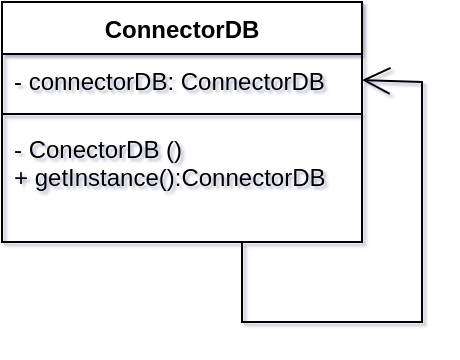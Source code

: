 <mxfile version="24.3.1" type="device">
  <diagram name="Page-1" id="_oIHhjaKvHXg8ML7cZND">
    <mxGraphModel dx="880" dy="468" grid="0" gridSize="10" guides="1" tooltips="1" connect="1" arrows="1" fold="1" page="1" pageScale="1" pageWidth="827" pageHeight="1169" math="0" shadow="1">
      <root>
        <mxCell id="0" />
        <mxCell id="1" parent="0" />
        <mxCell id="y8rvzMF5ALscN-g3hHrh-1" value="ConnectorDB" style="swimlane;fontStyle=1;align=center;verticalAlign=top;childLayout=stackLayout;horizontal=1;startSize=26;horizontalStack=0;resizeParent=1;resizeParentMax=0;resizeLast=0;collapsible=1;marginBottom=0;whiteSpace=wrap;html=1;" parent="1" vertex="1">
          <mxGeometry x="350" y="300" width="180" height="120" as="geometry" />
        </mxCell>
        <mxCell id="y8rvzMF5ALscN-g3hHrh-2" value="- connectorDB: ConnectorDB" style="text;strokeColor=none;fillColor=none;align=left;verticalAlign=top;spacingLeft=4;spacingRight=4;overflow=hidden;rotatable=0;points=[[0,0.5],[1,0.5]];portConstraint=eastwest;whiteSpace=wrap;html=1;" parent="y8rvzMF5ALscN-g3hHrh-1" vertex="1">
          <mxGeometry y="26" width="180" height="26" as="geometry" />
        </mxCell>
        <mxCell id="y8rvzMF5ALscN-g3hHrh-3" value="" style="line;strokeWidth=1;fillColor=none;align=left;verticalAlign=middle;spacingTop=-1;spacingLeft=3;spacingRight=3;rotatable=0;labelPosition=right;points=[];portConstraint=eastwest;strokeColor=inherit;" parent="y8rvzMF5ALscN-g3hHrh-1" vertex="1">
          <mxGeometry y="52" width="180" height="8" as="geometry" />
        </mxCell>
        <mxCell id="y8rvzMF5ALscN-g3hHrh-5" value="" style="endArrow=open;endFill=1;endSize=12;html=1;rounded=0;entryX=1;entryY=0.5;entryDx=0;entryDy=0;" parent="y8rvzMF5ALscN-g3hHrh-1" target="y8rvzMF5ALscN-g3hHrh-2" edge="1">
          <mxGeometry width="160" relative="1" as="geometry">
            <mxPoint x="120" y="120" as="sourcePoint" />
            <mxPoint x="210" y="-10" as="targetPoint" />
            <Array as="points">
              <mxPoint x="120" y="160" />
              <mxPoint x="210" y="160" />
              <mxPoint x="210" y="40" />
            </Array>
          </mxGeometry>
        </mxCell>
        <mxCell id="y8rvzMF5ALscN-g3hHrh-4" value="- ConectorDB ()&lt;div&gt;+ getInstance():ConnectorDB&lt;/div&gt;" style="text;strokeColor=none;fillColor=none;align=left;verticalAlign=top;spacingLeft=4;spacingRight=4;overflow=hidden;rotatable=0;points=[[0,0.5],[1,0.5]];portConstraint=eastwest;whiteSpace=wrap;html=1;" parent="y8rvzMF5ALscN-g3hHrh-1" vertex="1">
          <mxGeometry y="60" width="180" height="60" as="geometry" />
        </mxCell>
      </root>
    </mxGraphModel>
  </diagram>
</mxfile>
